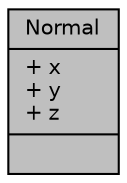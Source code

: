 digraph "Normal"
{
  edge [fontname="Helvetica",fontsize="10",labelfontname="Helvetica",labelfontsize="10"];
  node [fontname="Helvetica",fontsize="10",shape=record];
  Node1 [label="{Normal\n|+ x\l+ y\l+ z\l|}",height=0.2,width=0.4,color="black", fillcolor="grey75", style="filled" fontcolor="black"];
}
